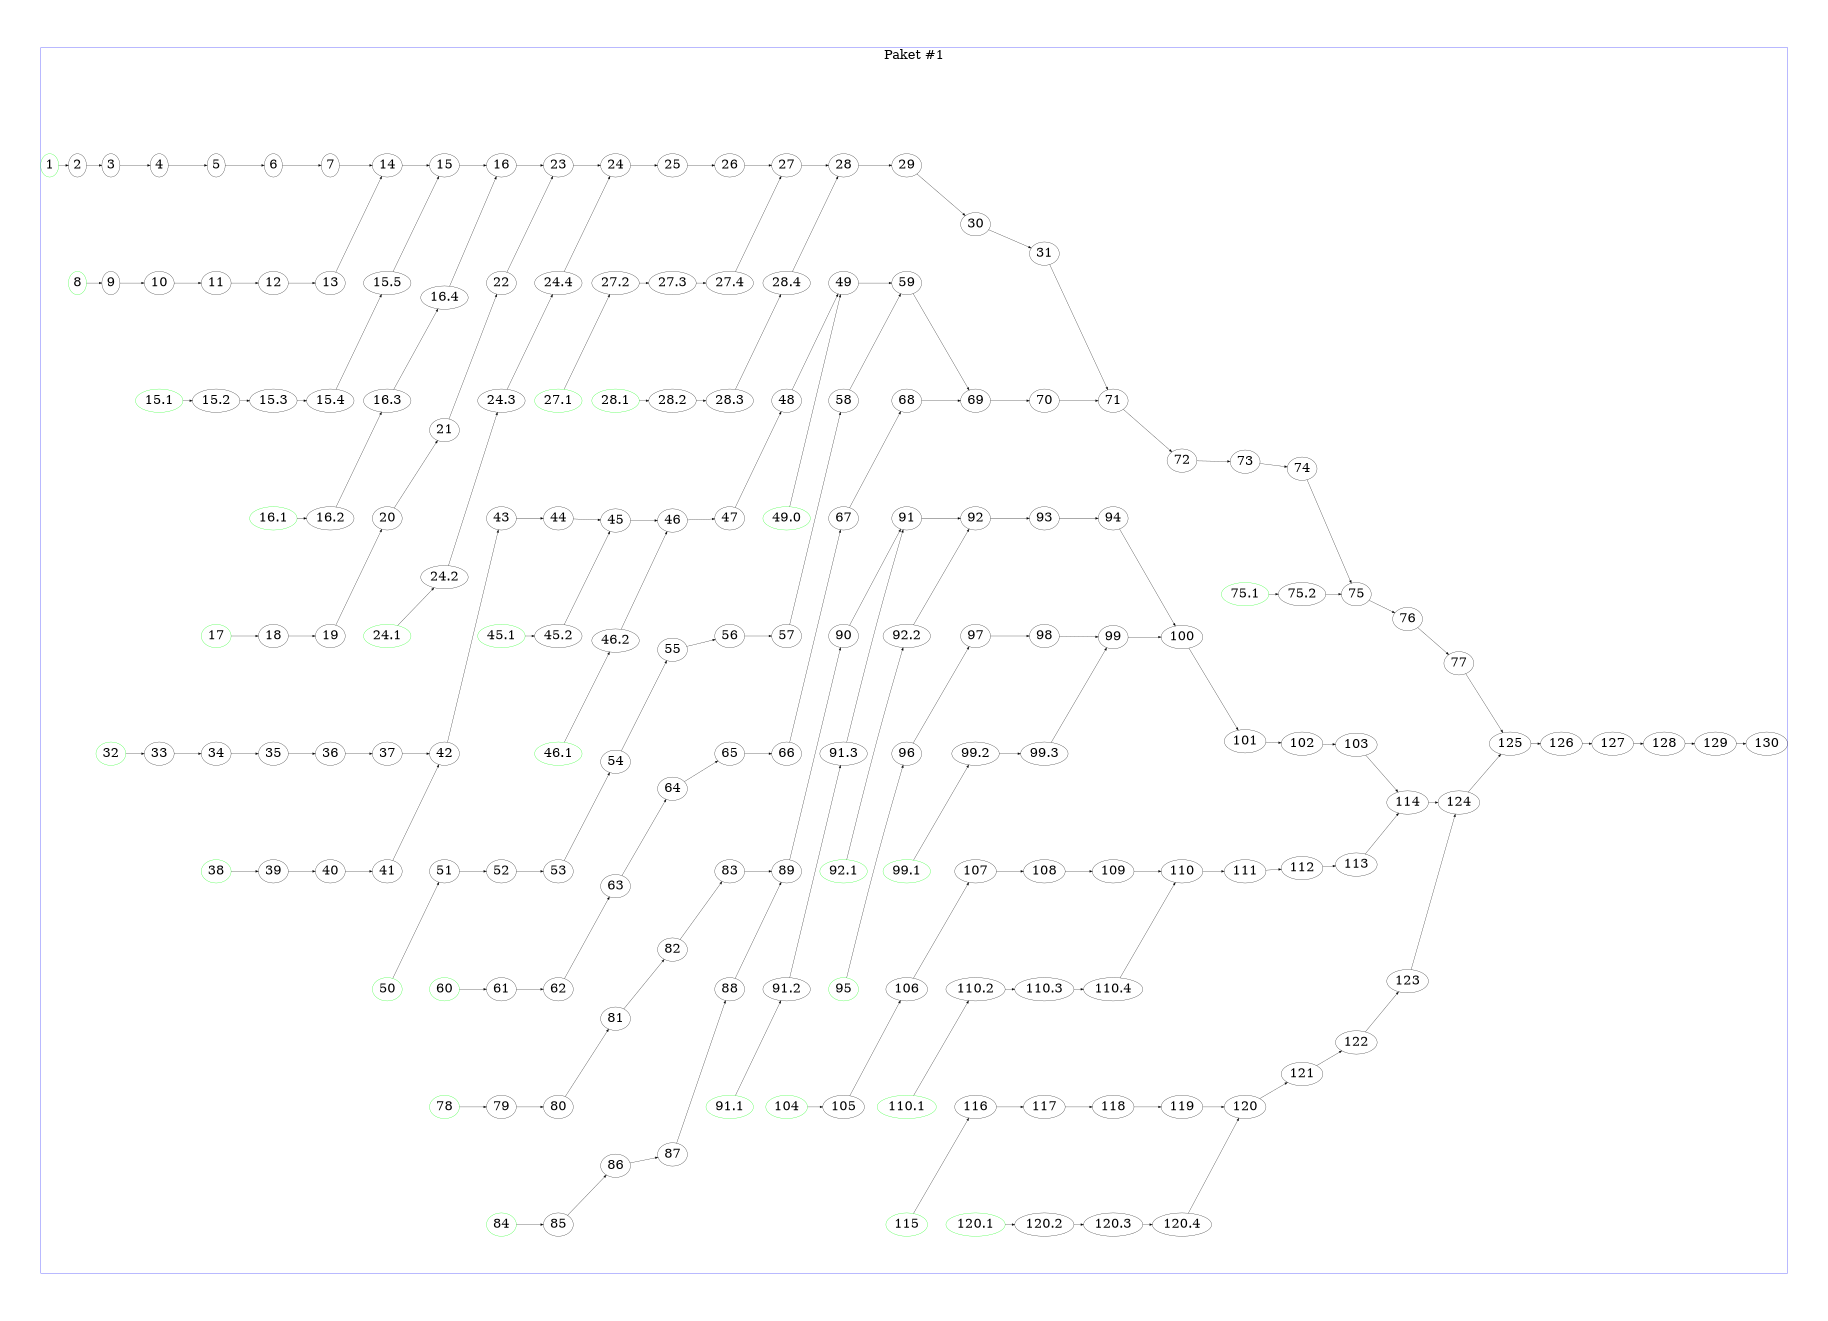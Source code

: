 digraph paket1 {
    rankdir=LR;
    ratio="fill";
    size="11.7,8.3!";
    margin=0.25;
    fontsize="48";
    node [fontsize="48"];
    
1 [color=green];
8 [color=green];
15.1 [color=green];
16.1 [color=green];
17 [color=green];
24.1 [color=green];
27.1 [color=green];
28.1 [color=green];
32 [color=green];
38 [color=green];
45.1 [color=green];
46.1 [color=green];
49.0 [color=green];
50 [color=green];
60 [color=green];
75.1 [color=green];
78 [color=green];
84 [color=green];
91.1 [color=green];
92.1 [color=green];
95 [color=green];
99.1 [color=green];
104 [color=green];
110.1 [color=green];
115 [color=green];
120.1 [color=green];

    subgraph cluster_1 {
        label = "Paket #1"
        color = blue

        1 -> 2 -> 3 -> 4 -> 5 -> 6 -> 7 -> 14;
        8 -> 9 -> 10 -> 11 -> 12 -> 13 -> 14 -> 15;
        15.1 -> 15.2 -> 15.3 -> 15.4 -> 15.5 -> 15 -> 16;
        16.1 -> 16.2 -> 16.3 -> 16.4 -> 16 -> 23;
        17 -> 18 -> 19 -> 20 -> 21 -> 22 -> 23 -> 24;
        24.1 -> 24.2 -> 24.3 -> 24.4 -> 24 -> 25 -> 26 -> 27;
        27.1 -> 27.2 -> 27.3 -> 27.4 -> 27 -> 28;
        28.1 -> 28.2 -> 28.3 -> 28.4 -> 28 -> 29 -> 30 -> 31 -> 71;

        32 -> 33 -> 34 -> 35 -> 36 -> 37 -> 42;
        38 -> 39 -> 40 -> 41 -> 42 -> 43 -> 44 -> 45 -> 46 -> 47 -> 48 -> 49;
        45.1 -> 45.2 -> 45;
        46.1 -> 46.2 -> 46;
        49.0 -> 49 -> 59;
        50 -> 51 -> 52 -> 53 -> 54 -> 55 -> 56 -> 57 -> 58 -> 59 -> 69;
        60 -> 61 -> 62 -> 63 -> 64 -> 65 -> 66 -> 67 -> 68 -> 69 -> 70 -> 71 -> 72 -> 73 -> 74 -> 75;
        75.1 -> 75.2 -> 75 -> 76 -> 77 -> 125;

        78 -> 79 -> 80 -> 81 -> 82 -> 83 -> 89;
        84 -> 85 -> 86 -> 87 -> 88 -> 89 -> 90 -> 91;
        91.1 -> 91.2 -> 91.3 -> 91 -> 92;
        92.1 -> 92.2 -> 92 -> 93 -> 94 -> 100;
        95 -> 96 -> 97 -> 98 -> 99;
        99.1 -> 99.2 -> 99.3 -> 99 -> 100 -> 101 -> 102 -> 103 -> 114;

        104 -> 105 -> 106 -> 107 -> 108 -> 109 -> 110;
        110.1 -> 110.2 -> 110.3 -> 110.4 -> 110 -> 111 -> 112 -> 113 -> 114 -> 124;
        115 -> 116 -> 117 -> 118 -> 119 -> 120;
        120.1 -> 120.2 -> 120.3 -> 120.4 -> 120 -> 121 -> 122 -> 123 -> 124 -> 125 -> 126 -> 127 -> 128 -> 129 -> 130;
    }
}

